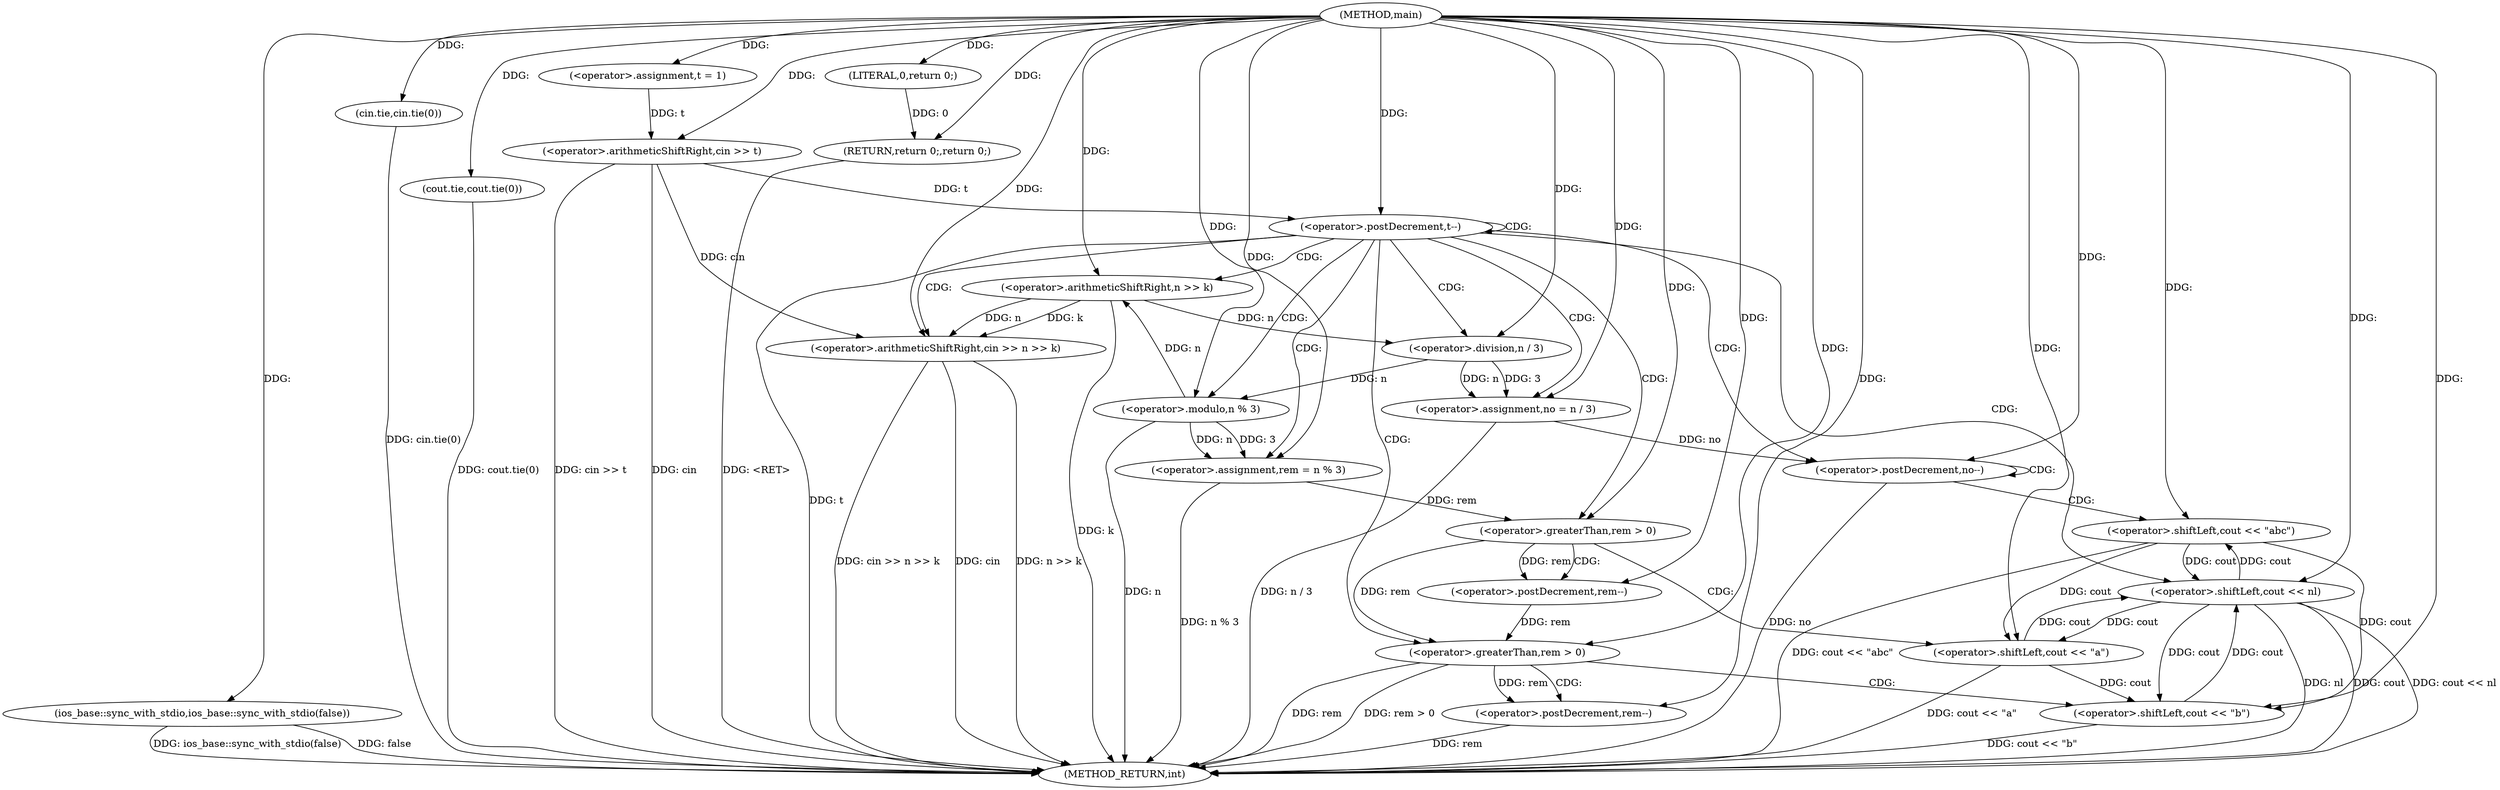 digraph "main" {  
"1000106" [label = "(METHOD,main)" ]
"1000176" [label = "(METHOD_RETURN,int)" ]
"1000108" [label = "(ios_base::sync_with_stdio,ios_base::sync_with_stdio(false))" ]
"1000110" [label = "(cin.tie,cin.tie(0))" ]
"1000112" [label = "(cout.tie,cout.tie(0))" ]
"1000115" [label = "(<operator>.assignment,t = 1)" ]
"1000118" [label = "(<operator>.arithmeticShiftRight,cin >> t)" ]
"1000174" [label = "(RETURN,return 0;,return 0;)" ]
"1000122" [label = "(<operator>.postDecrement,t--)" ]
"1000175" [label = "(LITERAL,0,return 0;)" ]
"1000127" [label = "(<operator>.arithmeticShiftRight,cin >> n >> k)" ]
"1000133" [label = "(<operator>.assignment,no = n / 3)" ]
"1000139" [label = "(<operator>.assignment,rem = n % 3)" ]
"1000171" [label = "(<operator>.shiftLeft,cout << nl)" ]
"1000145" [label = "(<operator>.postDecrement,no--)" ]
"1000152" [label = "(<operator>.greaterThan,rem > 0)" ]
"1000162" [label = "(<operator>.greaterThan,rem > 0)" ]
"1000129" [label = "(<operator>.arithmeticShiftRight,n >> k)" ]
"1000135" [label = "(<operator>.division,n / 3)" ]
"1000141" [label = "(<operator>.modulo,n % 3)" ]
"1000148" [label = "(<operator>.shiftLeft,cout << \"abc\")" ]
"1000156" [label = "(<operator>.postDecrement,rem--)" ]
"1000158" [label = "(<operator>.shiftLeft,cout << \"a\")" ]
"1000166" [label = "(<operator>.postDecrement,rem--)" ]
"1000168" [label = "(<operator>.shiftLeft,cout << \"b\")" ]
  "1000174" -> "1000176"  [ label = "DDG: <RET>"] 
  "1000108" -> "1000176"  [ label = "DDG: ios_base::sync_with_stdio(false)"] 
  "1000110" -> "1000176"  [ label = "DDG: cin.tie(0)"] 
  "1000112" -> "1000176"  [ label = "DDG: cout.tie(0)"] 
  "1000118" -> "1000176"  [ label = "DDG: cin"] 
  "1000118" -> "1000176"  [ label = "DDG: cin >> t"] 
  "1000122" -> "1000176"  [ label = "DDG: t"] 
  "1000127" -> "1000176"  [ label = "DDG: cin"] 
  "1000129" -> "1000176"  [ label = "DDG: k"] 
  "1000127" -> "1000176"  [ label = "DDG: n >> k"] 
  "1000127" -> "1000176"  [ label = "DDG: cin >> n >> k"] 
  "1000133" -> "1000176"  [ label = "DDG: n / 3"] 
  "1000141" -> "1000176"  [ label = "DDG: n"] 
  "1000139" -> "1000176"  [ label = "DDG: n % 3"] 
  "1000145" -> "1000176"  [ label = "DDG: no"] 
  "1000158" -> "1000176"  [ label = "DDG: cout << \"a\""] 
  "1000162" -> "1000176"  [ label = "DDG: rem"] 
  "1000162" -> "1000176"  [ label = "DDG: rem > 0"] 
  "1000166" -> "1000176"  [ label = "DDG: rem"] 
  "1000168" -> "1000176"  [ label = "DDG: cout << \"b\""] 
  "1000171" -> "1000176"  [ label = "DDG: cout"] 
  "1000171" -> "1000176"  [ label = "DDG: cout << nl"] 
  "1000148" -> "1000176"  [ label = "DDG: cout << \"abc\""] 
  "1000108" -> "1000176"  [ label = "DDG: false"] 
  "1000171" -> "1000176"  [ label = "DDG: nl"] 
  "1000106" -> "1000115"  [ label = "DDG: "] 
  "1000175" -> "1000174"  [ label = "DDG: 0"] 
  "1000106" -> "1000174"  [ label = "DDG: "] 
  "1000106" -> "1000108"  [ label = "DDG: "] 
  "1000106" -> "1000110"  [ label = "DDG: "] 
  "1000106" -> "1000112"  [ label = "DDG: "] 
  "1000106" -> "1000118"  [ label = "DDG: "] 
  "1000115" -> "1000118"  [ label = "DDG: t"] 
  "1000106" -> "1000175"  [ label = "DDG: "] 
  "1000118" -> "1000122"  [ label = "DDG: t"] 
  "1000106" -> "1000122"  [ label = "DDG: "] 
  "1000135" -> "1000133"  [ label = "DDG: 3"] 
  "1000135" -> "1000133"  [ label = "DDG: n"] 
  "1000141" -> "1000139"  [ label = "DDG: n"] 
  "1000141" -> "1000139"  [ label = "DDG: 3"] 
  "1000118" -> "1000127"  [ label = "DDG: cin"] 
  "1000106" -> "1000127"  [ label = "DDG: "] 
  "1000129" -> "1000127"  [ label = "DDG: n"] 
  "1000129" -> "1000127"  [ label = "DDG: k"] 
  "1000106" -> "1000133"  [ label = "DDG: "] 
  "1000106" -> "1000139"  [ label = "DDG: "] 
  "1000158" -> "1000171"  [ label = "DDG: cout"] 
  "1000168" -> "1000171"  [ label = "DDG: cout"] 
  "1000148" -> "1000171"  [ label = "DDG: cout"] 
  "1000106" -> "1000171"  [ label = "DDG: "] 
  "1000141" -> "1000129"  [ label = "DDG: n"] 
  "1000106" -> "1000129"  [ label = "DDG: "] 
  "1000129" -> "1000135"  [ label = "DDG: n"] 
  "1000106" -> "1000135"  [ label = "DDG: "] 
  "1000135" -> "1000141"  [ label = "DDG: n"] 
  "1000106" -> "1000141"  [ label = "DDG: "] 
  "1000133" -> "1000145"  [ label = "DDG: no"] 
  "1000106" -> "1000145"  [ label = "DDG: "] 
  "1000139" -> "1000152"  [ label = "DDG: rem"] 
  "1000106" -> "1000152"  [ label = "DDG: "] 
  "1000152" -> "1000162"  [ label = "DDG: rem"] 
  "1000156" -> "1000162"  [ label = "DDG: rem"] 
  "1000106" -> "1000162"  [ label = "DDG: "] 
  "1000171" -> "1000148"  [ label = "DDG: cout"] 
  "1000106" -> "1000148"  [ label = "DDG: "] 
  "1000152" -> "1000156"  [ label = "DDG: rem"] 
  "1000106" -> "1000156"  [ label = "DDG: "] 
  "1000171" -> "1000158"  [ label = "DDG: cout"] 
  "1000148" -> "1000158"  [ label = "DDG: cout"] 
  "1000106" -> "1000158"  [ label = "DDG: "] 
  "1000162" -> "1000166"  [ label = "DDG: rem"] 
  "1000106" -> "1000166"  [ label = "DDG: "] 
  "1000158" -> "1000168"  [ label = "DDG: cout"] 
  "1000171" -> "1000168"  [ label = "DDG: cout"] 
  "1000148" -> "1000168"  [ label = "DDG: cout"] 
  "1000106" -> "1000168"  [ label = "DDG: "] 
  "1000122" -> "1000127"  [ label = "CDG: "] 
  "1000122" -> "1000141"  [ label = "CDG: "] 
  "1000122" -> "1000129"  [ label = "CDG: "] 
  "1000122" -> "1000145"  [ label = "CDG: "] 
  "1000122" -> "1000171"  [ label = "CDG: "] 
  "1000122" -> "1000152"  [ label = "CDG: "] 
  "1000122" -> "1000139"  [ label = "CDG: "] 
  "1000122" -> "1000135"  [ label = "CDG: "] 
  "1000122" -> "1000133"  [ label = "CDG: "] 
  "1000122" -> "1000162"  [ label = "CDG: "] 
  "1000122" -> "1000122"  [ label = "CDG: "] 
  "1000145" -> "1000145"  [ label = "CDG: "] 
  "1000145" -> "1000148"  [ label = "CDG: "] 
  "1000152" -> "1000158"  [ label = "CDG: "] 
  "1000152" -> "1000156"  [ label = "CDG: "] 
  "1000162" -> "1000168"  [ label = "CDG: "] 
  "1000162" -> "1000166"  [ label = "CDG: "] 
}
